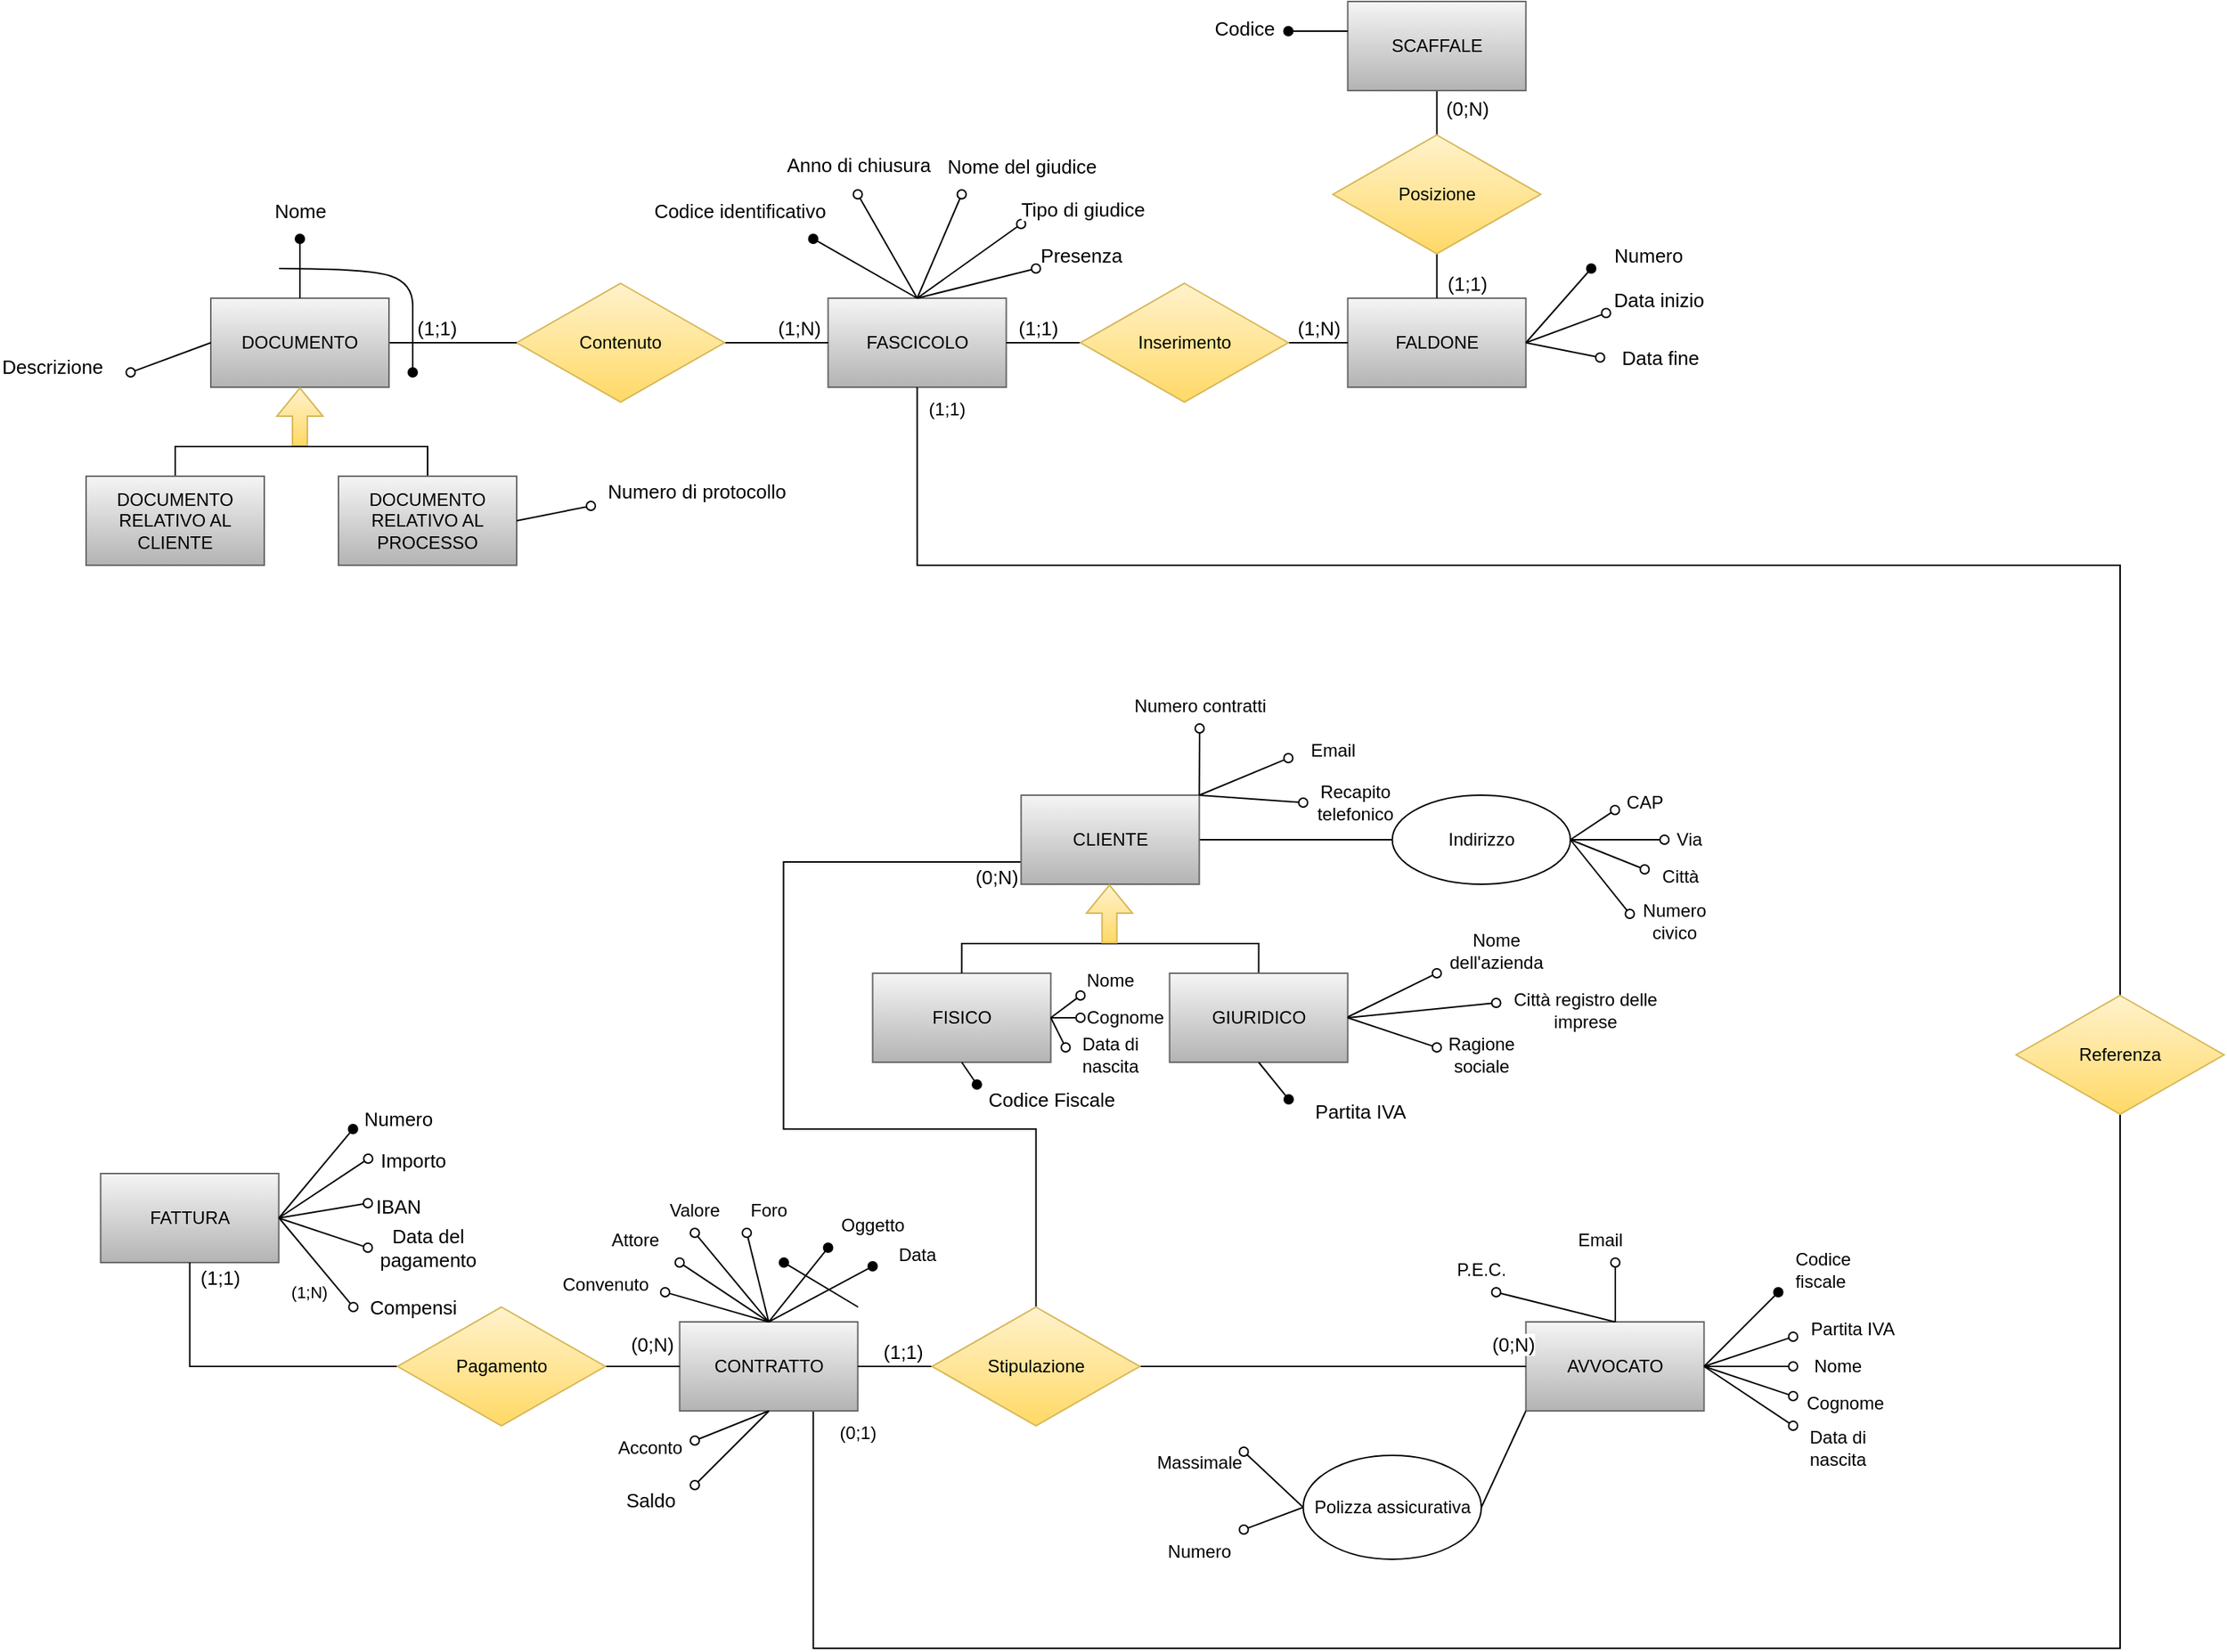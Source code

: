 <mxfile version="15.8.6" type="device"><diagram id="W9oPmdJCnc97rMvSaZSt" name="Pagina-1"><mxGraphModel dx="868" dy="482" grid="1" gridSize="10" guides="1" tooltips="1" connect="1" arrows="1" fold="1" page="1" pageScale="1" pageWidth="3300" pageHeight="4681" math="0" shadow="0"><root><mxCell id="0"/><mxCell id="1" parent="0"/><mxCell id="FCEXW7toGId0Cse7OrLk-1" value="FASCICOLO" style="rounded=0;whiteSpace=wrap;html=1;fillColor=#f5f5f5;gradientColor=#b3b3b3;strokeColor=#666666;" parent="1" vertex="1"><mxGeometry x="579.77" y="360" width="120" height="60" as="geometry"/></mxCell><mxCell id="FCEXW7toGId0Cse7OrLk-2" value="FALDONE" style="rounded=0;whiteSpace=wrap;html=1;fillColor=#f5f5f5;gradientColor=#b3b3b3;strokeColor=#666666;" parent="1" vertex="1"><mxGeometry x="929.77" y="360" width="120" height="60" as="geometry"/></mxCell><mxCell id="FCEXW7toGId0Cse7OrLk-3" value="" style="edgeStyle=orthogonalEdgeStyle;rounded=0;orthogonalLoop=1;jettySize=auto;html=1;startArrow=none;startFill=0;endArrow=none;endFill=0;" parent="1" source="FCEXW7toGId0Cse7OrLk-5" target="FCEXW7toGId0Cse7OrLk-1" edge="1"><mxGeometry relative="1" as="geometry"/></mxCell><mxCell id="FCEXW7toGId0Cse7OrLk-4" value="(1;N)" style="edgeLabel;html=1;align=center;verticalAlign=middle;resizable=0;points=[];fontSize=13;" parent="FCEXW7toGId0Cse7OrLk-3" vertex="1" connectable="0"><mxGeometry x="0.4" y="2" relative="1" as="geometry"><mxPoint x="1" y="-8" as="offset"/></mxGeometry></mxCell><mxCell id="FCEXW7toGId0Cse7OrLk-5" value="Contenuto" style="rhombus;whiteSpace=wrap;html=1;fillColor=#fff2cc;gradientColor=#ffd966;strokeColor=#d6b656;" parent="1" vertex="1"><mxGeometry x="370" y="350" width="140" height="80" as="geometry"/></mxCell><mxCell id="FCEXW7toGId0Cse7OrLk-6" value="" style="edgeStyle=orthogonalEdgeStyle;rounded=0;orthogonalLoop=1;jettySize=auto;html=1;startArrow=none;startFill=0;endArrow=none;endFill=0;" parent="1" source="FCEXW7toGId0Cse7OrLk-10" target="FCEXW7toGId0Cse7OrLk-2" edge="1"><mxGeometry relative="1" as="geometry"/></mxCell><mxCell id="FCEXW7toGId0Cse7OrLk-7" value="(1;N)" style="edgeLabel;html=1;align=center;verticalAlign=middle;resizable=0;points=[];fontSize=13;" parent="FCEXW7toGId0Cse7OrLk-6" vertex="1" connectable="0"><mxGeometry x="-0.2" relative="1" as="geometry"><mxPoint x="4" y="-10" as="offset"/></mxGeometry></mxCell><mxCell id="FCEXW7toGId0Cse7OrLk-8" value="" style="edgeStyle=orthogonalEdgeStyle;rounded=0;orthogonalLoop=1;jettySize=auto;html=1;startArrow=none;startFill=0;endArrow=none;endFill=0;" parent="1" source="FCEXW7toGId0Cse7OrLk-10" target="FCEXW7toGId0Cse7OrLk-1" edge="1"><mxGeometry relative="1" as="geometry"/></mxCell><mxCell id="FCEXW7toGId0Cse7OrLk-9" value="(1;1)" style="edgeLabel;html=1;align=center;verticalAlign=middle;resizable=0;points=[];fontSize=13;" parent="FCEXW7toGId0Cse7OrLk-8" vertex="1" connectable="0"><mxGeometry x="-0.433" y="2" relative="1" as="geometry"><mxPoint x="-15" y="-12" as="offset"/></mxGeometry></mxCell><mxCell id="FCEXW7toGId0Cse7OrLk-10" value="Inserimento" style="rhombus;whiteSpace=wrap;html=1;fillColor=#fff2cc;gradientColor=#ffd966;strokeColor=#d6b656;" parent="1" vertex="1"><mxGeometry x="749.77" y="350" width="140" height="80" as="geometry"/></mxCell><mxCell id="FCEXW7toGId0Cse7OrLk-11" value="" style="edgeStyle=orthogonalEdgeStyle;rounded=0;orthogonalLoop=1;jettySize=auto;html=1;startArrow=none;startFill=0;endArrow=none;endFill=0;" parent="1" source="FCEXW7toGId0Cse7OrLk-15" target="FCEXW7toGId0Cse7OrLk-2" edge="1"><mxGeometry relative="1" as="geometry"/></mxCell><mxCell id="FCEXW7toGId0Cse7OrLk-12" value="&lt;font style=&quot;font-size: 13px&quot;&gt;(1;1)&lt;/font&gt;" style="edgeLabel;html=1;align=center;verticalAlign=middle;resizable=0;points=[];" parent="FCEXW7toGId0Cse7OrLk-11" vertex="1" connectable="0"><mxGeometry x="0.36" y="1" relative="1" as="geometry"><mxPoint x="19" y="6" as="offset"/></mxGeometry></mxCell><mxCell id="FCEXW7toGId0Cse7OrLk-13" value="" style="edgeStyle=orthogonalEdgeStyle;rounded=0;orthogonalLoop=1;jettySize=auto;html=1;startArrow=none;startFill=0;endArrow=none;endFill=0;" parent="1" source="FCEXW7toGId0Cse7OrLk-15" target="FCEXW7toGId0Cse7OrLk-16" edge="1"><mxGeometry relative="1" as="geometry"/></mxCell><mxCell id="FCEXW7toGId0Cse7OrLk-14" value="(0;N)" style="edgeLabel;html=1;align=center;verticalAlign=middle;resizable=0;points=[];fontSize=13;" parent="FCEXW7toGId0Cse7OrLk-13" vertex="1" connectable="0"><mxGeometry x="0.52" y="2" relative="1" as="geometry"><mxPoint x="22" as="offset"/></mxGeometry></mxCell><mxCell id="FCEXW7toGId0Cse7OrLk-15" value="Posizione" style="rhombus;whiteSpace=wrap;html=1;fillColor=#fff2cc;gradientColor=#ffd966;strokeColor=#d6b656;" parent="1" vertex="1"><mxGeometry x="919.77" y="250" width="140" height="80" as="geometry"/></mxCell><mxCell id="FCEXW7toGId0Cse7OrLk-16" value="SCAFFALE" style="whiteSpace=wrap;html=1;fillColor=#f5f5f5;gradientColor=#b3b3b3;strokeColor=#666666;" parent="1" vertex="1"><mxGeometry x="929.77" y="160" width="120" height="60" as="geometry"/></mxCell><mxCell id="FCEXW7toGId0Cse7OrLk-17" value="" style="endArrow=oval;html=1;rounded=0;endFill=1;" parent="1" edge="1"><mxGeometry width="50" height="50" relative="1" as="geometry"><mxPoint x="929.77" y="180" as="sourcePoint"/><mxPoint x="889.77" y="180" as="targetPoint"/></mxGeometry></mxCell><mxCell id="FCEXW7toGId0Cse7OrLk-18" value="Codice" style="edgeLabel;html=1;align=center;verticalAlign=middle;resizable=0;points=[];fontSize=13;" parent="FCEXW7toGId0Cse7OrLk-17" vertex="1" connectable="0"><mxGeometry x="0.2" y="-1" relative="1" as="geometry"><mxPoint x="-46" y="-1" as="offset"/></mxGeometry></mxCell><mxCell id="FCEXW7toGId0Cse7OrLk-19" value="" style="edgeStyle=orthogonalEdgeStyle;rounded=0;orthogonalLoop=1;jettySize=auto;html=1;startArrow=none;startFill=0;endArrow=none;endFill=0;entryX=1;entryY=0.5;entryDx=0;entryDy=0;" parent="1" source="FCEXW7toGId0Cse7OrLk-5" target="FCEXW7toGId0Cse7OrLk-37" edge="1"><mxGeometry relative="1" as="geometry"><mxPoint x="290" y="620" as="targetPoint"/><mxPoint x="340" y="620" as="sourcePoint"/></mxGeometry></mxCell><mxCell id="FCEXW7toGId0Cse7OrLk-20" value="(1;1)" style="edgeLabel;html=1;align=center;verticalAlign=middle;resizable=0;points=[];fontSize=13;" parent="FCEXW7toGId0Cse7OrLk-19" vertex="1" connectable="0"><mxGeometry x="-0.036" y="2" relative="1" as="geometry"><mxPoint x="-13" y="-12" as="offset"/></mxGeometry></mxCell><mxCell id="FCEXW7toGId0Cse7OrLk-21" value="" style="endArrow=oval;html=1;rounded=0;endFill=1;" parent="1" edge="1"><mxGeometry width="50" height="50" relative="1" as="geometry"><mxPoint x="1049.77" y="390" as="sourcePoint"/><mxPoint x="1093.77" y="340" as="targetPoint"/></mxGeometry></mxCell><mxCell id="FCEXW7toGId0Cse7OrLk-22" value="Numero" style="edgeLabel;html=1;align=center;verticalAlign=middle;resizable=0;points=[];fontSize=13;" parent="FCEXW7toGId0Cse7OrLk-21" vertex="1" connectable="0"><mxGeometry x="0.46" y="-1" relative="1" as="geometry"><mxPoint x="49" y="-24" as="offset"/></mxGeometry></mxCell><mxCell id="FCEXW7toGId0Cse7OrLk-23" value="" style="endArrow=oval;html=1;rounded=0;endFill=0;" parent="1" edge="1"><mxGeometry width="50" height="50" relative="1" as="geometry"><mxPoint x="1049.77" y="390" as="sourcePoint"/><mxPoint x="1103.77" y="370" as="targetPoint"/></mxGeometry></mxCell><mxCell id="FCEXW7toGId0Cse7OrLk-24" value="Data inizio" style="edgeLabel;html=1;align=center;verticalAlign=middle;resizable=0;points=[];fontSize=13;" parent="FCEXW7toGId0Cse7OrLk-23" vertex="1" connectable="0"><mxGeometry x="0.46" y="-1" relative="1" as="geometry"><mxPoint x="49" y="-16" as="offset"/></mxGeometry></mxCell><mxCell id="FCEXW7toGId0Cse7OrLk-25" value="" style="endArrow=oval;html=1;rounded=0;endFill=0;" parent="1" edge="1"><mxGeometry width="50" height="50" relative="1" as="geometry"><mxPoint x="1049.77" y="390" as="sourcePoint"/><mxPoint x="1099.77" y="400" as="targetPoint"/></mxGeometry></mxCell><mxCell id="FCEXW7toGId0Cse7OrLk-26" value="Data fine" style="edgeLabel;html=1;align=center;verticalAlign=middle;resizable=0;points=[];fontSize=13;" parent="FCEXW7toGId0Cse7OrLk-25" vertex="1" connectable="0"><mxGeometry x="0.46" y="-1" relative="1" as="geometry"><mxPoint x="54" y="2" as="offset"/></mxGeometry></mxCell><mxCell id="FCEXW7toGId0Cse7OrLk-27" value="" style="endArrow=oval;html=1;rounded=0;endFill=0;exitX=0.5;exitY=0;exitDx=0;exitDy=0;" parent="1" source="FCEXW7toGId0Cse7OrLk-1" edge="1"><mxGeometry width="50" height="50" relative="1" as="geometry"><mxPoint x="829.77" y="529.77" as="sourcePoint"/><mxPoint x="709.77" y="310" as="targetPoint"/></mxGeometry></mxCell><mxCell id="FCEXW7toGId0Cse7OrLk-28" value="Tipo di giudice" style="edgeLabel;html=1;align=center;verticalAlign=middle;resizable=0;points=[];fontSize=13;" parent="FCEXW7toGId0Cse7OrLk-27" vertex="1" connectable="0"><mxGeometry x="0.46" y="-4" relative="1" as="geometry"><mxPoint x="57" y="-27" as="offset"/></mxGeometry></mxCell><mxCell id="FCEXW7toGId0Cse7OrLk-29" value="" style="endArrow=oval;html=1;rounded=0;endFill=0;exitX=0.5;exitY=0;exitDx=0;exitDy=0;" parent="1" source="FCEXW7toGId0Cse7OrLk-1" edge="1"><mxGeometry width="50" height="50" relative="1" as="geometry"><mxPoint x="829.77" y="529.77" as="sourcePoint"/><mxPoint x="669.77" y="290" as="targetPoint"/></mxGeometry></mxCell><mxCell id="FCEXW7toGId0Cse7OrLk-30" value="Nome del giudice" style="edgeLabel;html=1;align=center;verticalAlign=middle;resizable=0;points=[];fontSize=13;" parent="FCEXW7toGId0Cse7OrLk-29" vertex="1" connectable="0"><mxGeometry x="0.46" y="-4" relative="1" as="geometry"><mxPoint x="44" y="-40" as="offset"/></mxGeometry></mxCell><mxCell id="FCEXW7toGId0Cse7OrLk-31" value="" style="endArrow=oval;html=1;rounded=0;endFill=0;exitX=0.5;exitY=0;exitDx=0;exitDy=0;" parent="1" source="FCEXW7toGId0Cse7OrLk-1" edge="1"><mxGeometry width="50" height="50" relative="1" as="geometry"><mxPoint x="829.77" y="529.77" as="sourcePoint"/><mxPoint x="599.77" y="290" as="targetPoint"/></mxGeometry></mxCell><mxCell id="FCEXW7toGId0Cse7OrLk-32" value="Anno di chiusura" style="edgeLabel;html=1;align=center;verticalAlign=middle;resizable=0;points=[];fontSize=13;" parent="FCEXW7toGId0Cse7OrLk-31" vertex="1" connectable="0"><mxGeometry x="0.46" y="-4" relative="1" as="geometry"><mxPoint x="-14" y="-37" as="offset"/></mxGeometry></mxCell><mxCell id="FCEXW7toGId0Cse7OrLk-33" value="" style="endArrow=oval;html=1;rounded=0;endFill=1;exitX=0.5;exitY=0;exitDx=0;exitDy=0;" parent="1" source="FCEXW7toGId0Cse7OrLk-1" edge="1"><mxGeometry width="50" height="50" relative="1" as="geometry"><mxPoint x="835.77" y="529.77" as="sourcePoint"/><mxPoint x="569.77" y="320" as="targetPoint"/></mxGeometry></mxCell><mxCell id="FCEXW7toGId0Cse7OrLk-34" value="Codice identificativo" style="edgeLabel;html=1;align=center;verticalAlign=middle;resizable=0;points=[];fontSize=13;" parent="FCEXW7toGId0Cse7OrLk-33" vertex="1" connectable="0"><mxGeometry x="0.46" y="-4" relative="1" as="geometry"><mxPoint x="-71" y="-27" as="offset"/></mxGeometry></mxCell><mxCell id="FCEXW7toGId0Cse7OrLk-35" value="" style="endArrow=oval;html=1;rounded=0;endFill=0;exitX=0.5;exitY=0;exitDx=0;exitDy=0;" parent="1" source="FCEXW7toGId0Cse7OrLk-1" edge="1"><mxGeometry width="50" height="50" relative="1" as="geometry"><mxPoint x="829.77" y="529.77" as="sourcePoint"/><mxPoint x="719.77" y="340" as="targetPoint"/></mxGeometry></mxCell><mxCell id="FCEXW7toGId0Cse7OrLk-36" value="Presenza" style="edgeLabel;html=1;align=center;verticalAlign=middle;resizable=0;points=[];fontSize=13;" parent="FCEXW7toGId0Cse7OrLk-35" vertex="1" connectable="0"><mxGeometry x="0.46" y="-4" relative="1" as="geometry"><mxPoint x="51" y="-19" as="offset"/></mxGeometry></mxCell><mxCell id="FCEXW7toGId0Cse7OrLk-37" value="DOCUMENTO" style="rounded=0;whiteSpace=wrap;html=1;fillColor=#f5f5f5;gradientColor=#b3b3b3;strokeColor=#666666;" parent="1" vertex="1"><mxGeometry x="164" y="360" width="120" height="60" as="geometry"/></mxCell><mxCell id="FCEXW7toGId0Cse7OrLk-38" value="" style="endArrow=oval;html=1;rounded=0;exitX=0.5;exitY=0;exitDx=0;exitDy=0;endFill=1;" parent="1" source="FCEXW7toGId0Cse7OrLk-37" edge="1"><mxGeometry width="50" height="50" relative="1" as="geometry"><mxPoint x="100" y="620" as="sourcePoint"/><mxPoint x="224" y="320" as="targetPoint"/></mxGeometry></mxCell><mxCell id="FCEXW7toGId0Cse7OrLk-39" value="&lt;font style=&quot;font-size: 13px&quot;&gt;Nome&lt;/font&gt;" style="edgeLabel;html=1;align=center;verticalAlign=middle;resizable=0;points=[];" parent="FCEXW7toGId0Cse7OrLk-38" vertex="1" connectable="0"><mxGeometry x="0.582" y="1" relative="1" as="geometry"><mxPoint x="1" y="-28" as="offset"/></mxGeometry></mxCell><mxCell id="FCEXW7toGId0Cse7OrLk-40" value="" style="shape=flexArrow;endArrow=classic;html=1;rounded=0;fontSize=13;fillColor=#fff2cc;gradientColor=#ffd966;strokeColor=#d6b656;" parent="1" edge="1"><mxGeometry width="50" height="50" relative="1" as="geometry"><mxPoint x="224" y="460" as="sourcePoint"/><mxPoint x="224" y="420" as="targetPoint"/></mxGeometry></mxCell><mxCell id="FCEXW7toGId0Cse7OrLk-41" style="edgeStyle=orthogonalEdgeStyle;rounded=0;orthogonalLoop=1;jettySize=auto;html=1;entryX=0.5;entryY=0;entryDx=0;entryDy=0;fontSize=13;endArrow=none;endFill=0;" parent="1" source="FCEXW7toGId0Cse7OrLk-42" target="FCEXW7toGId0Cse7OrLk-43" edge="1"><mxGeometry relative="1" as="geometry"><Array as="points"><mxPoint x="140" y="460"/><mxPoint x="310" y="460"/></Array></mxGeometry></mxCell><mxCell id="FCEXW7toGId0Cse7OrLk-42" value="DOCUMENTO RELATIVO AL CLIENTE" style="rounded=0;whiteSpace=wrap;html=1;fillColor=#f5f5f5;gradientColor=#b3b3b3;strokeColor=#666666;" parent="1" vertex="1"><mxGeometry x="80" y="480" width="120" height="60" as="geometry"/></mxCell><mxCell id="FCEXW7toGId0Cse7OrLk-43" value="DOCUMENTO RELATIVO AL PROCESSO" style="rounded=0;whiteSpace=wrap;html=1;fillColor=#f5f5f5;gradientColor=#b3b3b3;strokeColor=#666666;" parent="1" vertex="1"><mxGeometry x="250" y="480" width="120" height="60" as="geometry"/></mxCell><mxCell id="FCEXW7toGId0Cse7OrLk-44" value="" style="endArrow=oval;html=1;rounded=0;exitX=0;exitY=0.5;exitDx=0;exitDy=0;endFill=0;" parent="1" source="FCEXW7toGId0Cse7OrLk-37" edge="1"><mxGeometry width="50" height="50" relative="1" as="geometry"><mxPoint x="144" y="650" as="sourcePoint"/><mxPoint x="110" y="410" as="targetPoint"/></mxGeometry></mxCell><mxCell id="FCEXW7toGId0Cse7OrLk-45" value="&lt;font style=&quot;font-size: 13px&quot;&gt;Descrizione&lt;/font&gt;" style="edgeLabel;html=1;align=center;verticalAlign=middle;resizable=0;points=[];" parent="FCEXW7toGId0Cse7OrLk-44" vertex="1" connectable="0"><mxGeometry x="0.582" y="1" relative="1" as="geometry"><mxPoint x="-65" y="-1" as="offset"/></mxGeometry></mxCell><mxCell id="FCEXW7toGId0Cse7OrLk-46" value="" style="endArrow=oval;html=1;rounded=0;exitX=1;exitY=0.5;exitDx=0;exitDy=0;endFill=0;" parent="1" source="FCEXW7toGId0Cse7OrLk-43" edge="1"><mxGeometry width="50" height="50" relative="1" as="geometry"><mxPoint x="484" y="520" as="sourcePoint"/><mxPoint x="420.0" y="500" as="targetPoint"/></mxGeometry></mxCell><mxCell id="FCEXW7toGId0Cse7OrLk-47" value="&lt;font style=&quot;font-size: 13px&quot;&gt;Numero di protocollo&lt;/font&gt;" style="edgeLabel;html=1;align=center;verticalAlign=middle;resizable=0;points=[];" parent="FCEXW7toGId0Cse7OrLk-46" vertex="1" connectable="0"><mxGeometry x="0.582" y="1" relative="1" as="geometry"><mxPoint x="81" y="-11" as="offset"/></mxGeometry></mxCell><mxCell id="2IKpsxX1jzHGYJq2IBSl-5" style="edgeStyle=orthogonalEdgeStyle;rounded=0;orthogonalLoop=1;jettySize=auto;html=1;endArrow=none;endFill=0;exitX=0.75;exitY=1;exitDx=0;exitDy=0;entryX=0.5;entryY=1;entryDx=0;entryDy=0;" parent="1" source="FCEXW7toGId0Cse7OrLk-48" target="FCEXW7toGId0Cse7OrLk-1" edge="1"><mxGeometry relative="1" as="geometry"><mxPoint x="1450" y="1020" as="targetPoint"/><Array as="points"><mxPoint x="570" y="1270"/><mxPoint x="1450" y="1270"/><mxPoint x="1450" y="540"/><mxPoint x="640" y="540"/></Array></mxGeometry></mxCell><mxCell id="FCEXW7toGId0Cse7OrLk-48" value="CONTRATTO" style="rounded=0;whiteSpace=wrap;html=1;fillColor=#f5f5f5;gradientColor=#b3b3b3;strokeColor=#666666;" parent="1" vertex="1"><mxGeometry x="479.77" y="1050" width="120" height="60" as="geometry"/></mxCell><mxCell id="FCEXW7toGId0Cse7OrLk-49" value="AVVOCATO" style="rounded=0;whiteSpace=wrap;html=1;fillColor=#f5f5f5;gradientColor=#b3b3b3;strokeColor=#666666;" parent="1" vertex="1"><mxGeometry x="1049.77" y="1050" width="120" height="60" as="geometry"/></mxCell><mxCell id="FCEXW7toGId0Cse7OrLk-50" value="FATTURA" style="rounded=0;whiteSpace=wrap;html=1;fillColor=#f5f5f5;gradientColor=#b3b3b3;strokeColor=#666666;" parent="1" vertex="1"><mxGeometry x="89.77" y="950" width="120" height="60" as="geometry"/></mxCell><mxCell id="FCEXW7toGId0Cse7OrLk-51" value="" style="edgeStyle=orthogonalEdgeStyle;rounded=0;orthogonalLoop=1;jettySize=auto;html=1;startArrow=none;startFill=0;endArrow=none;endFill=0;" parent="1" source="FCEXW7toGId0Cse7OrLk-57" target="FCEXW7toGId0Cse7OrLk-49" edge="1"><mxGeometry relative="1" as="geometry"/></mxCell><mxCell id="FCEXW7toGId0Cse7OrLk-52" value="(0;N)" style="edgeLabel;html=1;align=center;verticalAlign=middle;resizable=0;points=[];fontSize=13;" parent="FCEXW7toGId0Cse7OrLk-51" vertex="1" connectable="0"><mxGeometry x="0.489" relative="1" as="geometry"><mxPoint x="57" y="-15" as="offset"/></mxGeometry></mxCell><mxCell id="FCEXW7toGId0Cse7OrLk-53" value="" style="edgeStyle=orthogonalEdgeStyle;rounded=0;orthogonalLoop=1;jettySize=auto;html=1;startArrow=none;startFill=0;endArrow=none;endFill=0;" parent="1" source="FCEXW7toGId0Cse7OrLk-57" target="FCEXW7toGId0Cse7OrLk-48" edge="1"><mxGeometry relative="1" as="geometry"/></mxCell><mxCell id="FCEXW7toGId0Cse7OrLk-54" value="(1;1)" style="edgeLabel;html=1;align=center;verticalAlign=middle;resizable=0;points=[];fontSize=13;" parent="FCEXW7toGId0Cse7OrLk-53" vertex="1" connectable="0"><mxGeometry x="0.6" y="2" relative="1" as="geometry"><mxPoint x="20" y="-12" as="offset"/></mxGeometry></mxCell><mxCell id="FCEXW7toGId0Cse7OrLk-55" style="edgeStyle=orthogonalEdgeStyle;rounded=0;orthogonalLoop=1;jettySize=auto;html=1;entryX=0;entryY=0.75;entryDx=0;entryDy=0;endArrow=none;endFill=0;" parent="1" source="FCEXW7toGId0Cse7OrLk-57" target="FCEXW7toGId0Cse7OrLk-110" edge="1"><mxGeometry relative="1" as="geometry"><Array as="points"><mxPoint x="719.77" y="920"/><mxPoint x="549.77" y="920"/><mxPoint x="549.77" y="740"/></Array></mxGeometry></mxCell><mxCell id="FCEXW7toGId0Cse7OrLk-56" value="(0;N)" style="edgeLabel;html=1;align=center;verticalAlign=middle;resizable=0;points=[];fontSize=13;" parent="FCEXW7toGId0Cse7OrLk-55" vertex="1" connectable="0"><mxGeometry x="0.946" y="1" relative="1" as="geometry"><mxPoint y="11" as="offset"/></mxGeometry></mxCell><mxCell id="FCEXW7toGId0Cse7OrLk-57" value="Stipulazione" style="rhombus;whiteSpace=wrap;html=1;fillColor=#fff2cc;gradientColor=#ffd966;strokeColor=#d6b656;" parent="1" vertex="1"><mxGeometry x="649.77" y="1040" width="140" height="80" as="geometry"/></mxCell><mxCell id="FCEXW7toGId0Cse7OrLk-58" value="" style="edgeStyle=orthogonalEdgeStyle;rounded=0;orthogonalLoop=1;jettySize=auto;html=1;startArrow=none;startFill=0;endArrow=none;endFill=0;" parent="1" source="FCEXW7toGId0Cse7OrLk-66" target="FCEXW7toGId0Cse7OrLk-48" edge="1"><mxGeometry relative="1" as="geometry"><Array as="points"><mxPoint x="439.77" y="1080"/><mxPoint x="439.77" y="1080"/></Array></mxGeometry></mxCell><mxCell id="FCEXW7toGId0Cse7OrLk-59" value="(0;N)" style="edgeLabel;html=1;align=center;verticalAlign=middle;resizable=0;points=[];fontSize=13;" parent="FCEXW7toGId0Cse7OrLk-58" vertex="1" connectable="0"><mxGeometry x="0.24" y="3" relative="1" as="geometry"><mxPoint y="-12" as="offset"/></mxGeometry></mxCell><mxCell id="FCEXW7toGId0Cse7OrLk-60" value="" style="edgeStyle=orthogonalEdgeStyle;rounded=0;orthogonalLoop=1;jettySize=auto;html=1;startArrow=none;startFill=0;endArrow=none;endFill=0;" parent="1" source="FCEXW7toGId0Cse7OrLk-66" target="FCEXW7toGId0Cse7OrLk-50" edge="1"><mxGeometry relative="1" as="geometry"/></mxCell><mxCell id="FCEXW7toGId0Cse7OrLk-61" value="(1;1)" style="edgeLabel;html=1;align=center;verticalAlign=middle;resizable=0;points=[];fontSize=13;" parent="FCEXW7toGId0Cse7OrLk-60" vertex="1" connectable="0"><mxGeometry x="-0.657" y="2" relative="1" as="geometry"><mxPoint x="-84" y="-62" as="offset"/></mxGeometry></mxCell><mxCell id="FCEXW7toGId0Cse7OrLk-66" value="Pagamento" style="rhombus;whiteSpace=wrap;html=1;fillColor=#fff2cc;gradientColor=#ffd966;strokeColor=#d6b656;" parent="1" vertex="1"><mxGeometry x="289.77" y="1040" width="140" height="80" as="geometry"/></mxCell><mxCell id="FCEXW7toGId0Cse7OrLk-67" value="" style="endArrow=oval;html=1;rounded=0;endFill=1;exitX=1;exitY=0.5;exitDx=0;exitDy=0;" parent="1" edge="1"><mxGeometry width="50" height="50" relative="1" as="geometry"><mxPoint x="209.77" y="980" as="sourcePoint"/><mxPoint x="259.77" y="920" as="targetPoint"/></mxGeometry></mxCell><mxCell id="FCEXW7toGId0Cse7OrLk-68" value="&lt;font style=&quot;font-size: 13px&quot;&gt;Numero&lt;br&gt;&lt;/font&gt;" style="edgeLabel;html=1;align=center;verticalAlign=middle;resizable=0;points=[];" parent="FCEXW7toGId0Cse7OrLk-67" vertex="1" connectable="0"><mxGeometry x="0.58" y="2" relative="1" as="geometry"><mxPoint x="42" y="-19" as="offset"/></mxGeometry></mxCell><mxCell id="FCEXW7toGId0Cse7OrLk-69" value="" style="endArrow=oval;html=1;rounded=0;fontSize=13;endFill=0;" parent="1" edge="1"><mxGeometry width="50" height="50" relative="1" as="geometry"><mxPoint x="209.77" y="980" as="sourcePoint"/><mxPoint x="269.77" y="970" as="targetPoint"/></mxGeometry></mxCell><mxCell id="FCEXW7toGId0Cse7OrLk-70" value="IBAN" style="edgeLabel;html=1;align=center;verticalAlign=middle;resizable=0;points=[];fontSize=13;" parent="FCEXW7toGId0Cse7OrLk-69" vertex="1" connectable="0"><mxGeometry x="0.346" y="2" relative="1" as="geometry"><mxPoint x="40" as="offset"/></mxGeometry></mxCell><mxCell id="FCEXW7toGId0Cse7OrLk-71" value="" style="endArrow=oval;html=1;rounded=0;fontSize=13;endFill=0;" parent="1" edge="1"><mxGeometry width="50" height="50" relative="1" as="geometry"><mxPoint x="209.77" y="980" as="sourcePoint"/><mxPoint x="269.77" y="1000" as="targetPoint"/></mxGeometry></mxCell><mxCell id="FCEXW7toGId0Cse7OrLk-72" value="Data del&lt;br&gt;pagamento" style="edgeLabel;html=1;align=center;verticalAlign=middle;resizable=0;points=[];fontSize=13;" parent="FCEXW7toGId0Cse7OrLk-71" vertex="1" connectable="0"><mxGeometry x="0.346" y="2" relative="1" as="geometry"><mxPoint x="59" y="8" as="offset"/></mxGeometry></mxCell><mxCell id="FCEXW7toGId0Cse7OrLk-75" value="" style="endArrow=oval;html=1;rounded=0;endFill=1;exitX=0.5;exitY=0;exitDx=0;exitDy=0;entryX=0;entryY=1;entryDx=0;entryDy=0;" parent="1" source="FCEXW7toGId0Cse7OrLk-48" target="FCEXW7toGId0Cse7OrLk-76" edge="1"><mxGeometry width="50" height="50" relative="1" as="geometry"><mxPoint x="540" y="1110" as="sourcePoint"/><mxPoint x="580" y="1140" as="targetPoint"/></mxGeometry></mxCell><mxCell id="FCEXW7toGId0Cse7OrLk-76" value="Oggetto" style="text;html=1;strokeColor=none;fillColor=none;align=center;verticalAlign=middle;whiteSpace=wrap;rounded=0;" parent="1" vertex="1"><mxGeometry x="579.77" y="970" width="60" height="30" as="geometry"/></mxCell><mxCell id="FCEXW7toGId0Cse7OrLk-77" value="" style="endArrow=oval;html=1;rounded=0;endFill=0;exitX=0.5;exitY=0;exitDx=0;exitDy=0;entryX=0.5;entryY=1;entryDx=0;entryDy=0;" parent="1" source="FCEXW7toGId0Cse7OrLk-48" target="FCEXW7toGId0Cse7OrLk-78" edge="1"><mxGeometry width="50" height="50" relative="1" as="geometry"><mxPoint x="559.77" y="710" as="sourcePoint"/><mxPoint x="559.77" y="980" as="targetPoint"/></mxGeometry></mxCell><mxCell id="FCEXW7toGId0Cse7OrLk-78" value="Valore" style="text;html=1;strokeColor=none;fillColor=none;align=center;verticalAlign=middle;whiteSpace=wrap;rounded=0;" parent="1" vertex="1"><mxGeometry x="460" y="960" width="60" height="30" as="geometry"/></mxCell><mxCell id="FCEXW7toGId0Cse7OrLk-79" value="" style="endArrow=oval;html=1;rounded=0;endFill=0;exitX=0.5;exitY=0;exitDx=0;exitDy=0;entryX=1;entryY=1;entryDx=0;entryDy=0;" parent="1" source="FCEXW7toGId0Cse7OrLk-48" target="FCEXW7toGId0Cse7OrLk-80" edge="1"><mxGeometry width="50" height="50" relative="1" as="geometry"><mxPoint x="559.77" y="710" as="sourcePoint"/><mxPoint x="519.77" y="970" as="targetPoint"/></mxGeometry></mxCell><mxCell id="FCEXW7toGId0Cse7OrLk-80" value="Attore" style="text;html=1;strokeColor=none;fillColor=none;align=center;verticalAlign=middle;whiteSpace=wrap;rounded=0;" parent="1" vertex="1"><mxGeometry x="419.77" y="980" width="60" height="30" as="geometry"/></mxCell><mxCell id="FCEXW7toGId0Cse7OrLk-81" value="" style="endArrow=oval;html=1;rounded=0;endFill=0;exitX=0.5;exitY=0;exitDx=0;exitDy=0;" parent="1" source="FCEXW7toGId0Cse7OrLk-48" edge="1"><mxGeometry width="50" height="50" relative="1" as="geometry"><mxPoint x="559.77" y="710" as="sourcePoint"/><mxPoint x="470" y="1030" as="targetPoint"/></mxGeometry></mxCell><mxCell id="FCEXW7toGId0Cse7OrLk-82" value="Convenuto" style="text;html=1;strokeColor=none;fillColor=none;align=center;verticalAlign=middle;whiteSpace=wrap;rounded=0;" parent="1" vertex="1"><mxGeometry x="400" y="1010" width="60" height="30" as="geometry"/></mxCell><mxCell id="FCEXW7toGId0Cse7OrLk-85" value="" style="endArrow=oval;html=1;rounded=0;endFill=0;exitX=0.5;exitY=1;exitDx=0;exitDy=0;" parent="1" source="FCEXW7toGId0Cse7OrLk-48" edge="1"><mxGeometry width="50" height="50" relative="1" as="geometry"><mxPoint x="439.77" y="710" as="sourcePoint"/><mxPoint x="490" y="1130" as="targetPoint"/></mxGeometry></mxCell><mxCell id="FCEXW7toGId0Cse7OrLk-86" value="Acconto" style="text;html=1;strokeColor=none;fillColor=none;align=center;verticalAlign=middle;whiteSpace=wrap;rounded=0;" parent="1" vertex="1"><mxGeometry x="429.77" y="1120" width="60" height="30" as="geometry"/></mxCell><mxCell id="FCEXW7toGId0Cse7OrLk-88" value="Data" style="text;html=1;strokeColor=none;fillColor=none;align=center;verticalAlign=middle;whiteSpace=wrap;rounded=0;" parent="1" vertex="1"><mxGeometry x="609.77" y="990" width="60" height="30" as="geometry"/></mxCell><mxCell id="FCEXW7toGId0Cse7OrLk-89" value="" style="endArrow=oval;html=1;rounded=0;endFill=1;" parent="1" edge="1"><mxGeometry width="50" height="50" relative="1" as="geometry"><mxPoint x="1169.77" y="1080" as="sourcePoint"/><mxPoint x="1219.77" y="1030" as="targetPoint"/></mxGeometry></mxCell><mxCell id="FCEXW7toGId0Cse7OrLk-90" value="Codice fiscale&amp;nbsp;" style="text;html=1;strokeColor=none;fillColor=none;align=center;verticalAlign=middle;whiteSpace=wrap;rounded=0;" parent="1" vertex="1"><mxGeometry x="1220" y="1000" width="60" height="30" as="geometry"/></mxCell><mxCell id="FCEXW7toGId0Cse7OrLk-91" value="" style="endArrow=oval;html=1;rounded=0;endFill=0;exitX=1;exitY=0.5;exitDx=0;exitDy=0;" parent="1" edge="1"><mxGeometry width="50" height="50" relative="1" as="geometry"><mxPoint x="1169.77" y="1080" as="sourcePoint"/><mxPoint x="1229.77" y="1060" as="targetPoint"/></mxGeometry></mxCell><mxCell id="FCEXW7toGId0Cse7OrLk-92" value="Partita IVA" style="text;html=1;strokeColor=none;fillColor=none;align=center;verticalAlign=middle;whiteSpace=wrap;rounded=0;" parent="1" vertex="1"><mxGeometry x="1239.77" y="1040" width="60" height="30" as="geometry"/></mxCell><mxCell id="FCEXW7toGId0Cse7OrLk-93" value="" style="endArrow=oval;html=1;rounded=0;endFill=0;exitX=1;exitY=0.5;exitDx=0;exitDy=0;" parent="1" edge="1"><mxGeometry width="50" height="50" relative="1" as="geometry"><mxPoint x="1169.77" y="1080" as="sourcePoint"/><mxPoint x="1229.77" y="1080" as="targetPoint"/></mxGeometry></mxCell><mxCell id="FCEXW7toGId0Cse7OrLk-94" value="Nome" style="text;html=1;strokeColor=none;fillColor=none;align=center;verticalAlign=middle;whiteSpace=wrap;rounded=0;" parent="1" vertex="1"><mxGeometry x="1229.77" y="1065" width="60" height="30" as="geometry"/></mxCell><mxCell id="FCEXW7toGId0Cse7OrLk-95" value="" style="endArrow=oval;html=1;rounded=0;endFill=0;exitX=1;exitY=0.5;exitDx=0;exitDy=0;" parent="1" edge="1"><mxGeometry width="50" height="50" relative="1" as="geometry"><mxPoint x="1169.77" y="1080" as="sourcePoint"/><mxPoint x="1229.77" y="1100" as="targetPoint"/></mxGeometry></mxCell><mxCell id="FCEXW7toGId0Cse7OrLk-96" value="Cognome" style="text;html=1;strokeColor=none;fillColor=none;align=center;verticalAlign=middle;whiteSpace=wrap;rounded=0;" parent="1" vertex="1"><mxGeometry x="1239.77" y="1090" width="50" height="30" as="geometry"/></mxCell><mxCell id="FCEXW7toGId0Cse7OrLk-97" value="" style="endArrow=oval;html=1;rounded=0;endFill=0;exitX=1;exitY=0.5;exitDx=0;exitDy=0;" parent="1" edge="1"><mxGeometry width="50" height="50" relative="1" as="geometry"><mxPoint x="1169.77" y="1080" as="sourcePoint"/><mxPoint x="1229.77" y="1120" as="targetPoint"/></mxGeometry></mxCell><mxCell id="FCEXW7toGId0Cse7OrLk-98" value="Data di nascita" style="text;html=1;strokeColor=none;fillColor=none;align=center;verticalAlign=middle;whiteSpace=wrap;rounded=0;" parent="1" vertex="1"><mxGeometry x="1229.77" y="1120" width="60" height="30" as="geometry"/></mxCell><mxCell id="FCEXW7toGId0Cse7OrLk-99" value="" style="endArrow=oval;html=1;rounded=0;endFill=0;exitX=0.5;exitY=0;exitDx=0;exitDy=0;" parent="1" source="FCEXW7toGId0Cse7OrLk-49" edge="1"><mxGeometry width="50" height="50" relative="1" as="geometry"><mxPoint x="859.77" y="550" as="sourcePoint"/><mxPoint x="1029.77" y="1030" as="targetPoint"/></mxGeometry></mxCell><mxCell id="FCEXW7toGId0Cse7OrLk-100" value="P.E.C." style="text;html=1;strokeColor=none;fillColor=none;align=center;verticalAlign=middle;whiteSpace=wrap;rounded=0;" parent="1" vertex="1"><mxGeometry x="989.77" y="1005" width="60" height="20" as="geometry"/></mxCell><mxCell id="FCEXW7toGId0Cse7OrLk-101" value="" style="endArrow=oval;html=1;rounded=0;endFill=0;" parent="1" edge="1"><mxGeometry width="50" height="50" relative="1" as="geometry"><mxPoint x="1110" y="1050" as="sourcePoint"/><mxPoint x="1110" y="1010" as="targetPoint"/></mxGeometry></mxCell><mxCell id="FCEXW7toGId0Cse7OrLk-102" value="Email" style="text;html=1;strokeColor=none;fillColor=none;align=center;verticalAlign=middle;whiteSpace=wrap;rounded=0;" parent="1" vertex="1"><mxGeometry x="1070" y="980" width="60" height="30" as="geometry"/></mxCell><mxCell id="FCEXW7toGId0Cse7OrLk-103" value="Polizza assicurativa" style="ellipse;whiteSpace=wrap;html=1;" parent="1" vertex="1"><mxGeometry x="899.77" y="1140" width="120" height="70" as="geometry"/></mxCell><mxCell id="FCEXW7toGId0Cse7OrLk-104" value="" style="endArrow=oval;html=1;rounded=0;endFill=0;exitX=0;exitY=0.5;exitDx=0;exitDy=0;entryX=1;entryY=0;entryDx=0;entryDy=0;" parent="1" source="FCEXW7toGId0Cse7OrLk-103" target="FCEXW7toGId0Cse7OrLk-105" edge="1"><mxGeometry width="50" height="50" relative="1" as="geometry"><mxPoint x="609.77" y="630" as="sourcePoint"/><mxPoint x="869.77" y="1170" as="targetPoint"/></mxGeometry></mxCell><mxCell id="FCEXW7toGId0Cse7OrLk-105" value="Numero" style="text;html=1;strokeColor=none;fillColor=none;align=center;verticalAlign=middle;whiteSpace=wrap;rounded=0;" parent="1" vertex="1"><mxGeometry x="799.77" y="1190" width="60" height="30" as="geometry"/></mxCell><mxCell id="FCEXW7toGId0Cse7OrLk-106" value="" style="endArrow=oval;html=1;rounded=0;endFill=0;exitX=0;exitY=0.5;exitDx=0;exitDy=0;entryX=1;entryY=0.25;entryDx=0;entryDy=0;" parent="1" source="FCEXW7toGId0Cse7OrLk-103" target="FCEXW7toGId0Cse7OrLk-107" edge="1"><mxGeometry width="50" height="50" relative="1" as="geometry"><mxPoint x="669.77" y="550" as="sourcePoint"/><mxPoint x="869.77" y="1130" as="targetPoint"/></mxGeometry></mxCell><mxCell id="FCEXW7toGId0Cse7OrLk-107" value="Massimale" style="text;html=1;strokeColor=none;fillColor=none;align=center;verticalAlign=middle;whiteSpace=wrap;rounded=0;" parent="1" vertex="1"><mxGeometry x="799.77" y="1130" width="60" height="30" as="geometry"/></mxCell><mxCell id="FCEXW7toGId0Cse7OrLk-108" value="" style="endArrow=none;html=1;rounded=0;endFill=0;entryX=0;entryY=1;entryDx=0;entryDy=0;exitX=1;exitY=0.5;exitDx=0;exitDy=0;" parent="1" source="FCEXW7toGId0Cse7OrLk-103" target="FCEXW7toGId0Cse7OrLk-49" edge="1"><mxGeometry width="50" height="50" relative="1" as="geometry"><mxPoint x="719.77" y="890" as="sourcePoint"/><mxPoint x="769.77" y="840" as="targetPoint"/></mxGeometry></mxCell><mxCell id="FCEXW7toGId0Cse7OrLk-109" value="" style="edgeStyle=orthogonalEdgeStyle;rounded=0;orthogonalLoop=1;jettySize=auto;html=1;endArrow=none;endFill=0;" parent="1" source="FCEXW7toGId0Cse7OrLk-110" target="FCEXW7toGId0Cse7OrLk-129" edge="1"><mxGeometry relative="1" as="geometry"/></mxCell><mxCell id="FCEXW7toGId0Cse7OrLk-110" value="CLIENTE" style="rounded=0;whiteSpace=wrap;html=1;fillColor=#f5f5f5;gradientColor=#b3b3b3;strokeColor=#666666;" parent="1" vertex="1"><mxGeometry x="709.77" y="695" width="120" height="60" as="geometry"/></mxCell><mxCell id="FCEXW7toGId0Cse7OrLk-111" value="FISICO" style="rounded=0;whiteSpace=wrap;html=1;fillColor=#f5f5f5;gradientColor=#b3b3b3;strokeColor=#666666;" parent="1" vertex="1"><mxGeometry x="609.77" y="815" width="120" height="60" as="geometry"/></mxCell><mxCell id="FCEXW7toGId0Cse7OrLk-112" style="edgeStyle=orthogonalEdgeStyle;rounded=0;orthogonalLoop=1;jettySize=auto;html=1;endArrow=none;endFill=0;entryX=0.5;entryY=0;entryDx=0;entryDy=0;exitX=0.5;exitY=0;exitDx=0;exitDy=0;" parent="1" source="FCEXW7toGId0Cse7OrLk-113" target="FCEXW7toGId0Cse7OrLk-111" edge="1"><mxGeometry relative="1" as="geometry"><mxPoint x="1009.77" y="685" as="targetPoint"/><Array as="points"><mxPoint x="869.77" y="795"/><mxPoint x="669.77" y="795"/></Array></mxGeometry></mxCell><mxCell id="FCEXW7toGId0Cse7OrLk-113" value="GIURIDICO" style="rounded=0;whiteSpace=wrap;html=1;fillColor=#f5f5f5;gradientColor=#b3b3b3;strokeColor=#666666;" parent="1" vertex="1"><mxGeometry x="809.77" y="815" width="120" height="60" as="geometry"/></mxCell><mxCell id="FCEXW7toGId0Cse7OrLk-114" value="" style="shape=flexArrow;endArrow=classic;html=1;rounded=0;fillColor=#fff2cc;gradientColor=#ffd966;strokeColor=#d6b656;" parent="1" edge="1"><mxGeometry width="50" height="50" relative="1" as="geometry"><mxPoint x="769.27" y="795" as="sourcePoint"/><mxPoint x="769.27" y="755" as="targetPoint"/></mxGeometry></mxCell><mxCell id="FCEXW7toGId0Cse7OrLk-116" value="" style="endArrow=oval;html=1;rounded=0;endFill=0;" parent="1" edge="1"><mxGeometry width="50" height="50" relative="1" as="geometry"><mxPoint x="829.77" y="695" as="sourcePoint"/><mxPoint x="889.77" y="670" as="targetPoint"/><Array as="points"/></mxGeometry></mxCell><mxCell id="FCEXW7toGId0Cse7OrLk-118" value="Email" style="text;html=1;strokeColor=none;fillColor=none;align=center;verticalAlign=middle;whiteSpace=wrap;rounded=0;" parent="1" vertex="1"><mxGeometry x="889.77" y="660" width="60" height="10" as="geometry"/></mxCell><mxCell id="FCEXW7toGId0Cse7OrLk-119" value="" style="endArrow=oval;html=1;rounded=0;endFill=0;exitX=1;exitY=0;exitDx=0;exitDy=0;" parent="1" source="FCEXW7toGId0Cse7OrLk-110" edge="1"><mxGeometry width="50" height="50" relative="1" as="geometry"><mxPoint x="829.77" y="700" as="sourcePoint"/><mxPoint x="899.77" y="700" as="targetPoint"/><Array as="points"/></mxGeometry></mxCell><mxCell id="FCEXW7toGId0Cse7OrLk-120" value="Recapito telefonico" style="text;html=1;strokeColor=none;fillColor=none;align=center;verticalAlign=middle;whiteSpace=wrap;rounded=0;" parent="1" vertex="1"><mxGeometry x="889.77" y="695" width="90" height="10" as="geometry"/></mxCell><mxCell id="FCEXW7toGId0Cse7OrLk-121" value="" style="endArrow=oval;html=1;rounded=0;endFill=0;exitX=1;exitY=0.5;exitDx=0;exitDy=0;" parent="1" edge="1"><mxGeometry width="50" height="50" relative="1" as="geometry"><mxPoint x="929.77" y="844.5" as="sourcePoint"/><mxPoint x="989.77" y="815" as="targetPoint"/><Array as="points"/></mxGeometry></mxCell><mxCell id="FCEXW7toGId0Cse7OrLk-122" value="Nome dell'azienda" style="text;html=1;strokeColor=none;fillColor=none;align=center;verticalAlign=middle;whiteSpace=wrap;rounded=0;" parent="1" vertex="1"><mxGeometry x="999.77" y="795" width="60" height="10" as="geometry"/></mxCell><mxCell id="FCEXW7toGId0Cse7OrLk-123" value="" style="endArrow=oval;html=1;rounded=0;endFill=0;" parent="1" edge="1"><mxGeometry width="50" height="50" relative="1" as="geometry"><mxPoint x="929.77" y="845" as="sourcePoint"/><mxPoint x="989.77" y="865" as="targetPoint"/><Array as="points"/></mxGeometry></mxCell><mxCell id="FCEXW7toGId0Cse7OrLk-124" value="Ragione sociale" style="text;html=1;strokeColor=none;fillColor=none;align=center;verticalAlign=middle;whiteSpace=wrap;rounded=0;" parent="1" vertex="1"><mxGeometry x="989.77" y="865" width="60" height="10" as="geometry"/></mxCell><mxCell id="FCEXW7toGId0Cse7OrLk-125" value="" style="endArrow=oval;html=1;rounded=0;endFill=0;exitX=1;exitY=0.5;exitDx=0;exitDy=0;" parent="1" source="FCEXW7toGId0Cse7OrLk-111" edge="1"><mxGeometry width="50" height="50" relative="1" as="geometry"><mxPoint x="609.77" y="845" as="sourcePoint"/><mxPoint x="749.77" y="830" as="targetPoint"/><Array as="points"/></mxGeometry></mxCell><mxCell id="FCEXW7toGId0Cse7OrLk-126" value="Nome" style="text;html=1;strokeColor=none;fillColor=none;align=center;verticalAlign=middle;whiteSpace=wrap;rounded=0;" parent="1" vertex="1"><mxGeometry x="739.77" y="815" width="60" height="10" as="geometry"/></mxCell><mxCell id="FCEXW7toGId0Cse7OrLk-127" value="" style="endArrow=oval;html=1;rounded=0;endFill=0;exitX=1;exitY=0.5;exitDx=0;exitDy=0;entryX=0;entryY=0.5;entryDx=0;entryDy=0;" parent="1" source="FCEXW7toGId0Cse7OrLk-111" target="FCEXW7toGId0Cse7OrLk-128" edge="1"><mxGeometry width="50" height="50" relative="1" as="geometry"><mxPoint x="609.77" y="845" as="sourcePoint"/><mxPoint x="539.77" y="835" as="targetPoint"/><Array as="points"/></mxGeometry></mxCell><mxCell id="FCEXW7toGId0Cse7OrLk-128" value="Cognome" style="text;html=1;strokeColor=none;fillColor=none;align=center;verticalAlign=middle;whiteSpace=wrap;rounded=0;" parent="1" vertex="1"><mxGeometry x="749.77" y="840" width="60" height="10" as="geometry"/></mxCell><mxCell id="FCEXW7toGId0Cse7OrLk-129" value="Indirizzo" style="ellipse;whiteSpace=wrap;html=1;rounded=0;" parent="1" vertex="1"><mxGeometry x="959.77" y="695" width="120" height="60" as="geometry"/></mxCell><mxCell id="FCEXW7toGId0Cse7OrLk-130" value="" style="endArrow=oval;html=1;rounded=0;endFill=0;exitX=1;exitY=0.5;exitDx=0;exitDy=0;" parent="1" source="FCEXW7toGId0Cse7OrLk-129" edge="1"><mxGeometry width="50" height="50" relative="1" as="geometry"><mxPoint x="539.77" y="725" as="sourcePoint"/><mxPoint x="1143.103" y="725" as="targetPoint"/><Array as="points"/></mxGeometry></mxCell><mxCell id="FCEXW7toGId0Cse7OrLk-131" value="Via" style="text;html=1;strokeColor=none;fillColor=none;align=center;verticalAlign=middle;whiteSpace=wrap;rounded=0;" parent="1" vertex="1"><mxGeometry x="1129.77" y="720" width="60" height="10" as="geometry"/></mxCell><mxCell id="FCEXW7toGId0Cse7OrLk-132" value="" style="endArrow=oval;html=1;rounded=0;endFill=0;exitX=1;exitY=0.5;exitDx=0;exitDy=0;" parent="1" source="FCEXW7toGId0Cse7OrLk-129" edge="1"><mxGeometry width="50" height="50" relative="1" as="geometry"><mxPoint x="539.77" y="730" as="sourcePoint"/><mxPoint x="1109.77" y="705" as="targetPoint"/><Array as="points"/></mxGeometry></mxCell><mxCell id="FCEXW7toGId0Cse7OrLk-133" value="CAP" style="text;html=1;strokeColor=none;fillColor=none;align=center;verticalAlign=middle;whiteSpace=wrap;rounded=0;" parent="1" vertex="1"><mxGeometry x="1099.77" y="695" width="60" height="10" as="geometry"/></mxCell><mxCell id="FCEXW7toGId0Cse7OrLk-134" value="" style="endArrow=oval;html=1;rounded=0;endFill=0;entryX=0;entryY=0;entryDx=0;entryDy=0;" parent="1" target="FCEXW7toGId0Cse7OrLk-135" edge="1"><mxGeometry width="50" height="50" relative="1" as="geometry"><mxPoint x="1079.77" y="725" as="sourcePoint"/><mxPoint x="1029.77" y="765" as="targetPoint"/><Array as="points"/></mxGeometry></mxCell><mxCell id="FCEXW7toGId0Cse7OrLk-135" value="Numero civico" style="text;html=1;strokeColor=none;fillColor=none;align=center;verticalAlign=middle;whiteSpace=wrap;rounded=0;" parent="1" vertex="1"><mxGeometry x="1119.77" y="775" width="60" height="10" as="geometry"/></mxCell><mxCell id="FCEXW7toGId0Cse7OrLk-136" value="" style="endArrow=oval;html=1;rounded=0;endFill=0;exitX=1;exitY=0.5;exitDx=0;exitDy=0;" parent="1" source="FCEXW7toGId0Cse7OrLk-129" edge="1"><mxGeometry width="50" height="50" relative="1" as="geometry"><mxPoint x="539.77" y="725" as="sourcePoint"/><mxPoint x="1129.77" y="745" as="targetPoint"/><Array as="points"/></mxGeometry></mxCell><mxCell id="FCEXW7toGId0Cse7OrLk-137" value="Città" style="text;html=1;strokeColor=none;fillColor=none;align=center;verticalAlign=middle;whiteSpace=wrap;rounded=0;" parent="1" vertex="1"><mxGeometry x="1123.77" y="745" width="60" height="10" as="geometry"/></mxCell><mxCell id="FCEXW7toGId0Cse7OrLk-138" value="" style="endArrow=oval;html=1;rounded=0;endFill=0;entryX=0;entryY=0;entryDx=0;entryDy=0;exitX=1;exitY=0.5;exitDx=0;exitDy=0;" parent="1" source="FCEXW7toGId0Cse7OrLk-111" target="FCEXW7toGId0Cse7OrLk-139" edge="1"><mxGeometry width="50" height="50" relative="1" as="geometry"><mxPoint x="609.77" y="845" as="sourcePoint"/><mxPoint x="549.77" y="865" as="targetPoint"/><Array as="points"/></mxGeometry></mxCell><mxCell id="FCEXW7toGId0Cse7OrLk-139" value="Data di nascita" style="text;html=1;strokeColor=none;fillColor=none;align=center;verticalAlign=middle;whiteSpace=wrap;rounded=0;" parent="1" vertex="1"><mxGeometry x="739.77" y="865" width="60" height="10" as="geometry"/></mxCell><mxCell id="FCEXW7toGId0Cse7OrLk-140" value="" style="endArrow=oval;html=1;rounded=0;endFill=0;exitX=1;exitY=0.5;exitDx=0;exitDy=0;" parent="1" source="FCEXW7toGId0Cse7OrLk-113" edge="1"><mxGeometry width="50" height="50" relative="1" as="geometry"><mxPoint x="939.77" y="855" as="sourcePoint"/><mxPoint x="1029.77" y="835" as="targetPoint"/><Array as="points"/></mxGeometry></mxCell><mxCell id="FCEXW7toGId0Cse7OrLk-141" value="Città registro delle imprese" style="text;html=1;strokeColor=none;fillColor=none;align=center;verticalAlign=middle;whiteSpace=wrap;rounded=0;" parent="1" vertex="1"><mxGeometry x="1019.77" y="825" width="140" height="30" as="geometry"/></mxCell><mxCell id="ywme_E-bXZbQowCWQCbE-1" value="" style="curved=1;endArrow=oval;html=1;rounded=0;endFill=1;" parent="1" edge="1"><mxGeometry width="50" height="50" relative="1" as="geometry"><mxPoint x="210" y="340" as="sourcePoint"/><mxPoint x="300" y="410" as="targetPoint"/><Array as="points"><mxPoint x="270" y="340"/><mxPoint x="300" y="350"/><mxPoint x="300" y="380"/></Array></mxGeometry></mxCell><mxCell id="NmTPXnAzaGYrWB5YwWXA-3" value="" style="endArrow=oval;html=1;rounded=0;fontSize=13;endFill=0;" parent="1" edge="1"><mxGeometry width="50" height="50" relative="1" as="geometry"><mxPoint x="210" y="980" as="sourcePoint"/><mxPoint x="260" y="1040" as="targetPoint"/></mxGeometry></mxCell><mxCell id="NmTPXnAzaGYrWB5YwWXA-4" value="Compensi" style="edgeLabel;html=1;align=center;verticalAlign=middle;resizable=0;points=[];fontSize=13;" parent="NmTPXnAzaGYrWB5YwWXA-3" vertex="1" connectable="0"><mxGeometry x="0.346" y="2" relative="1" as="geometry"><mxPoint x="55" y="21" as="offset"/></mxGeometry></mxCell><mxCell id="NmTPXnAzaGYrWB5YwWXA-5" value="(1;N)" style="edgeLabel;html=1;align=center;verticalAlign=middle;resizable=0;points=[];" parent="NmTPXnAzaGYrWB5YwWXA-3" vertex="1" connectable="0"><mxGeometry x="0.273" y="1" relative="1" as="geometry"><mxPoint x="-13" y="12" as="offset"/></mxGeometry></mxCell><mxCell id="cGea9TnH4KdsDzgi0s0Y-1" value="" style="endArrow=oval;html=1;rounded=0;endFill=1;exitX=0.5;exitY=1;exitDx=0;exitDy=0;" parent="1" source="FCEXW7toGId0Cse7OrLk-111" edge="1"><mxGeometry width="50" height="50" relative="1" as="geometry"><mxPoint x="219.77" y="990" as="sourcePoint"/><mxPoint x="680" y="890" as="targetPoint"/></mxGeometry></mxCell><mxCell id="cGea9TnH4KdsDzgi0s0Y-2" value="&lt;font style=&quot;font-size: 13px&quot;&gt;Codice Fiscale&lt;br&gt;&lt;/font&gt;" style="edgeLabel;html=1;align=center;verticalAlign=middle;resizable=0;points=[];" parent="cGea9TnH4KdsDzgi0s0Y-1" vertex="1" connectable="0"><mxGeometry x="0.58" y="2" relative="1" as="geometry"><mxPoint x="50" y="14" as="offset"/></mxGeometry></mxCell><mxCell id="cGea9TnH4KdsDzgi0s0Y-3" value="" style="endArrow=oval;html=1;rounded=0;endFill=1;exitX=0.5;exitY=1;exitDx=0;exitDy=0;" parent="1" source="FCEXW7toGId0Cse7OrLk-113" edge="1"><mxGeometry width="50" height="50" relative="1" as="geometry"><mxPoint x="849.77" y="900" as="sourcePoint"/><mxPoint x="890" y="900" as="targetPoint"/></mxGeometry></mxCell><mxCell id="cGea9TnH4KdsDzgi0s0Y-4" value="&lt;font style=&quot;font-size: 13px&quot;&gt;Partita IVA&lt;br&gt;&lt;/font&gt;" style="edgeLabel;html=1;align=center;verticalAlign=middle;resizable=0;points=[];" parent="cGea9TnH4KdsDzgi0s0Y-3" vertex="1" connectable="0"><mxGeometry x="0.58" y="2" relative="1" as="geometry"><mxPoint x="50" y="14" as="offset"/></mxGeometry></mxCell><mxCell id="wZkFXkQINwoyrUWSXyzQ-1" value="" style="endArrow=oval;html=1;rounded=0;endFill=0;" parent="1" edge="1"><mxGeometry width="50" height="50" relative="1" as="geometry"><mxPoint x="540" y="1110" as="sourcePoint"/><mxPoint x="490" y="1160" as="targetPoint"/></mxGeometry></mxCell><mxCell id="wZkFXkQINwoyrUWSXyzQ-2" value="&lt;font style=&quot;font-size: 13px&quot;&gt;Saldo&lt;/font&gt;" style="edgeLabel;html=1;align=center;verticalAlign=middle;resizable=0;points=[];" parent="wZkFXkQINwoyrUWSXyzQ-1" vertex="1" connectable="0"><mxGeometry x="0.454" y="-1" relative="1" as="geometry"><mxPoint x="-43" y="24" as="offset"/></mxGeometry></mxCell><mxCell id="9oWPRVkiKREH5UQahJHK-1" value="" style="endArrow=oval;html=1;rounded=0;endFill=0;exitX=1;exitY=0;exitDx=0;exitDy=0;" parent="1" source="FCEXW7toGId0Cse7OrLk-110" edge="1"><mxGeometry width="50" height="50" relative="1" as="geometry"><mxPoint x="839.77" y="705" as="sourcePoint"/><mxPoint x="830" y="650" as="targetPoint"/><Array as="points"/></mxGeometry></mxCell><mxCell id="9oWPRVkiKREH5UQahJHK-2" value="Numero contratti" style="edgeLabel;html=1;align=center;verticalAlign=middle;resizable=0;points=[];fontSize=12;" parent="9oWPRVkiKREH5UQahJHK-1" vertex="1" connectable="0"><mxGeometry x="-0.029" relative="1" as="geometry"><mxPoint y="-38" as="offset"/></mxGeometry></mxCell><mxCell id="AqJ8p8RB5rm7jmBo7dvC-1" value="" style="endArrow=oval;html=1;rounded=0;endFill=1;entryX=0;entryY=0.75;entryDx=0;entryDy=0;" parent="1" target="FCEXW7toGId0Cse7OrLk-88" edge="1"><mxGeometry width="50" height="50" relative="1" as="geometry"><mxPoint x="539.77" y="1050" as="sourcePoint"/><mxPoint x="600" y="1040" as="targetPoint"/></mxGeometry></mxCell><mxCell id="IcREc5mQarz2iQJ9Rzkv-1" value="" style="endArrow=oval;html=1;rounded=0;fontSize=13;endFill=0;exitX=1;exitY=0.5;exitDx=0;exitDy=0;" parent="1" source="FCEXW7toGId0Cse7OrLk-50" edge="1"><mxGeometry width="50" height="50" relative="1" as="geometry"><mxPoint x="219.77" y="990" as="sourcePoint"/><mxPoint x="270" y="940" as="targetPoint"/></mxGeometry></mxCell><mxCell id="IcREc5mQarz2iQJ9Rzkv-2" value="Importo" style="edgeLabel;html=1;align=center;verticalAlign=middle;resizable=0;points=[];fontSize=13;" parent="IcREc5mQarz2iQJ9Rzkv-1" vertex="1" connectable="0"><mxGeometry x="0.346" y="2" relative="1" as="geometry"><mxPoint x="51" y="-11" as="offset"/></mxGeometry></mxCell><mxCell id="2IKpsxX1jzHGYJq2IBSl-1" value="" style="endArrow=oval;html=1;rounded=0;exitX=0.5;exitY=0;exitDx=0;exitDy=0;endFill=0;entryX=0.25;entryY=1;entryDx=0;entryDy=0;" parent="1" source="FCEXW7toGId0Cse7OrLk-48" target="2IKpsxX1jzHGYJq2IBSl-2" edge="1"><mxGeometry width="50" height="50" relative="1" as="geometry"><mxPoint x="540" y="1130" as="sourcePoint"/><mxPoint x="590" y="1010" as="targetPoint"/></mxGeometry></mxCell><mxCell id="2IKpsxX1jzHGYJq2IBSl-2" value="Foro" style="text;html=1;strokeColor=none;fillColor=none;align=center;verticalAlign=middle;whiteSpace=wrap;rounded=0;" parent="1" vertex="1"><mxGeometry x="510" y="960" width="60" height="30" as="geometry"/></mxCell><mxCell id="2IKpsxX1jzHGYJq2IBSl-3" value="" style="endArrow=oval;html=1;rounded=0;endFill=1;" parent="1" edge="1"><mxGeometry width="50" height="50" relative="1" as="geometry"><mxPoint x="600" y="1040" as="sourcePoint"/><mxPoint x="550" y="1010" as="targetPoint"/></mxGeometry></mxCell><mxCell id="2IKpsxX1jzHGYJq2IBSl-6" value="Referenza" style="rhombus;whiteSpace=wrap;html=1;fillColor=#fff2cc;gradientColor=#ffd966;strokeColor=#d6b656;" parent="1" vertex="1"><mxGeometry x="1380" y="830" width="140" height="80" as="geometry"/></mxCell><mxCell id="2IKpsxX1jzHGYJq2IBSl-7" value="(0;1)" style="text;html=1;strokeColor=none;fillColor=none;align=center;verticalAlign=middle;whiteSpace=wrap;rounded=0;" parent="1" vertex="1"><mxGeometry x="570" y="1110" width="60" height="30" as="geometry"/></mxCell><mxCell id="2IKpsxX1jzHGYJq2IBSl-8" value="(1;1)" style="text;html=1;strokeColor=none;fillColor=none;align=center;verticalAlign=middle;whiteSpace=wrap;rounded=0;" parent="1" vertex="1"><mxGeometry x="630" y="420" width="60" height="30" as="geometry"/></mxCell></root></mxGraphModel></diagram></mxfile>